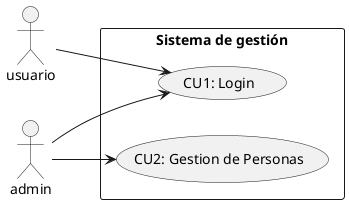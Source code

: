@startuml "Diagrama de Casos de Uso"
left to right direction
actor usuario as user
actor admin as adm


rectangle "Sistema de gestión"{
    usecase (CU1: Login) as cu1
    usecase (CU2: Gestion de Personas) as cu2

}

user --> cu1
adm --> cu1
adm --> cu2


@enduml
